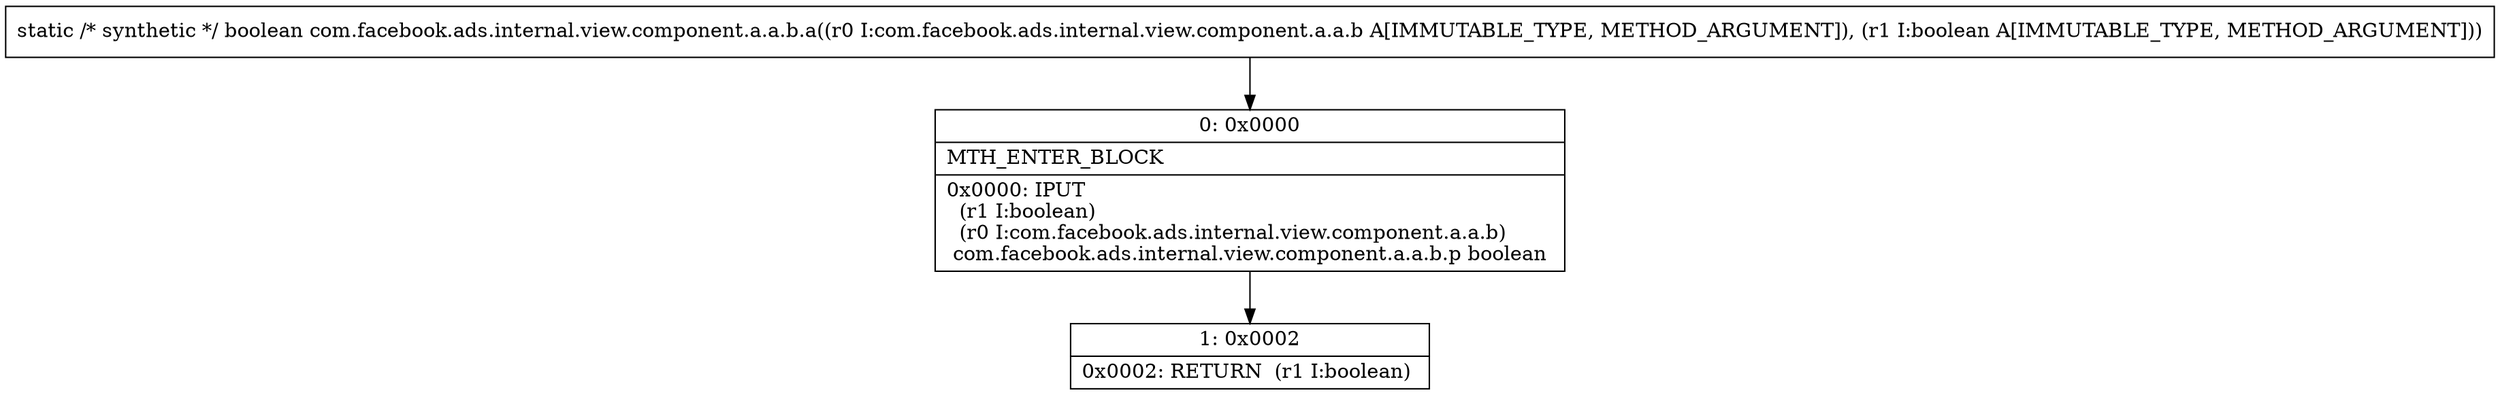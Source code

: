 digraph "CFG forcom.facebook.ads.internal.view.component.a.a.b.a(Lcom\/facebook\/ads\/internal\/view\/component\/a\/a\/b;Z)Z" {
Node_0 [shape=record,label="{0\:\ 0x0000|MTH_ENTER_BLOCK\l|0x0000: IPUT  \l  (r1 I:boolean)\l  (r0 I:com.facebook.ads.internal.view.component.a.a.b)\l com.facebook.ads.internal.view.component.a.a.b.p boolean \l}"];
Node_1 [shape=record,label="{1\:\ 0x0002|0x0002: RETURN  (r1 I:boolean) \l}"];
MethodNode[shape=record,label="{static \/* synthetic *\/ boolean com.facebook.ads.internal.view.component.a.a.b.a((r0 I:com.facebook.ads.internal.view.component.a.a.b A[IMMUTABLE_TYPE, METHOD_ARGUMENT]), (r1 I:boolean A[IMMUTABLE_TYPE, METHOD_ARGUMENT])) }"];
MethodNode -> Node_0;
Node_0 -> Node_1;
}

